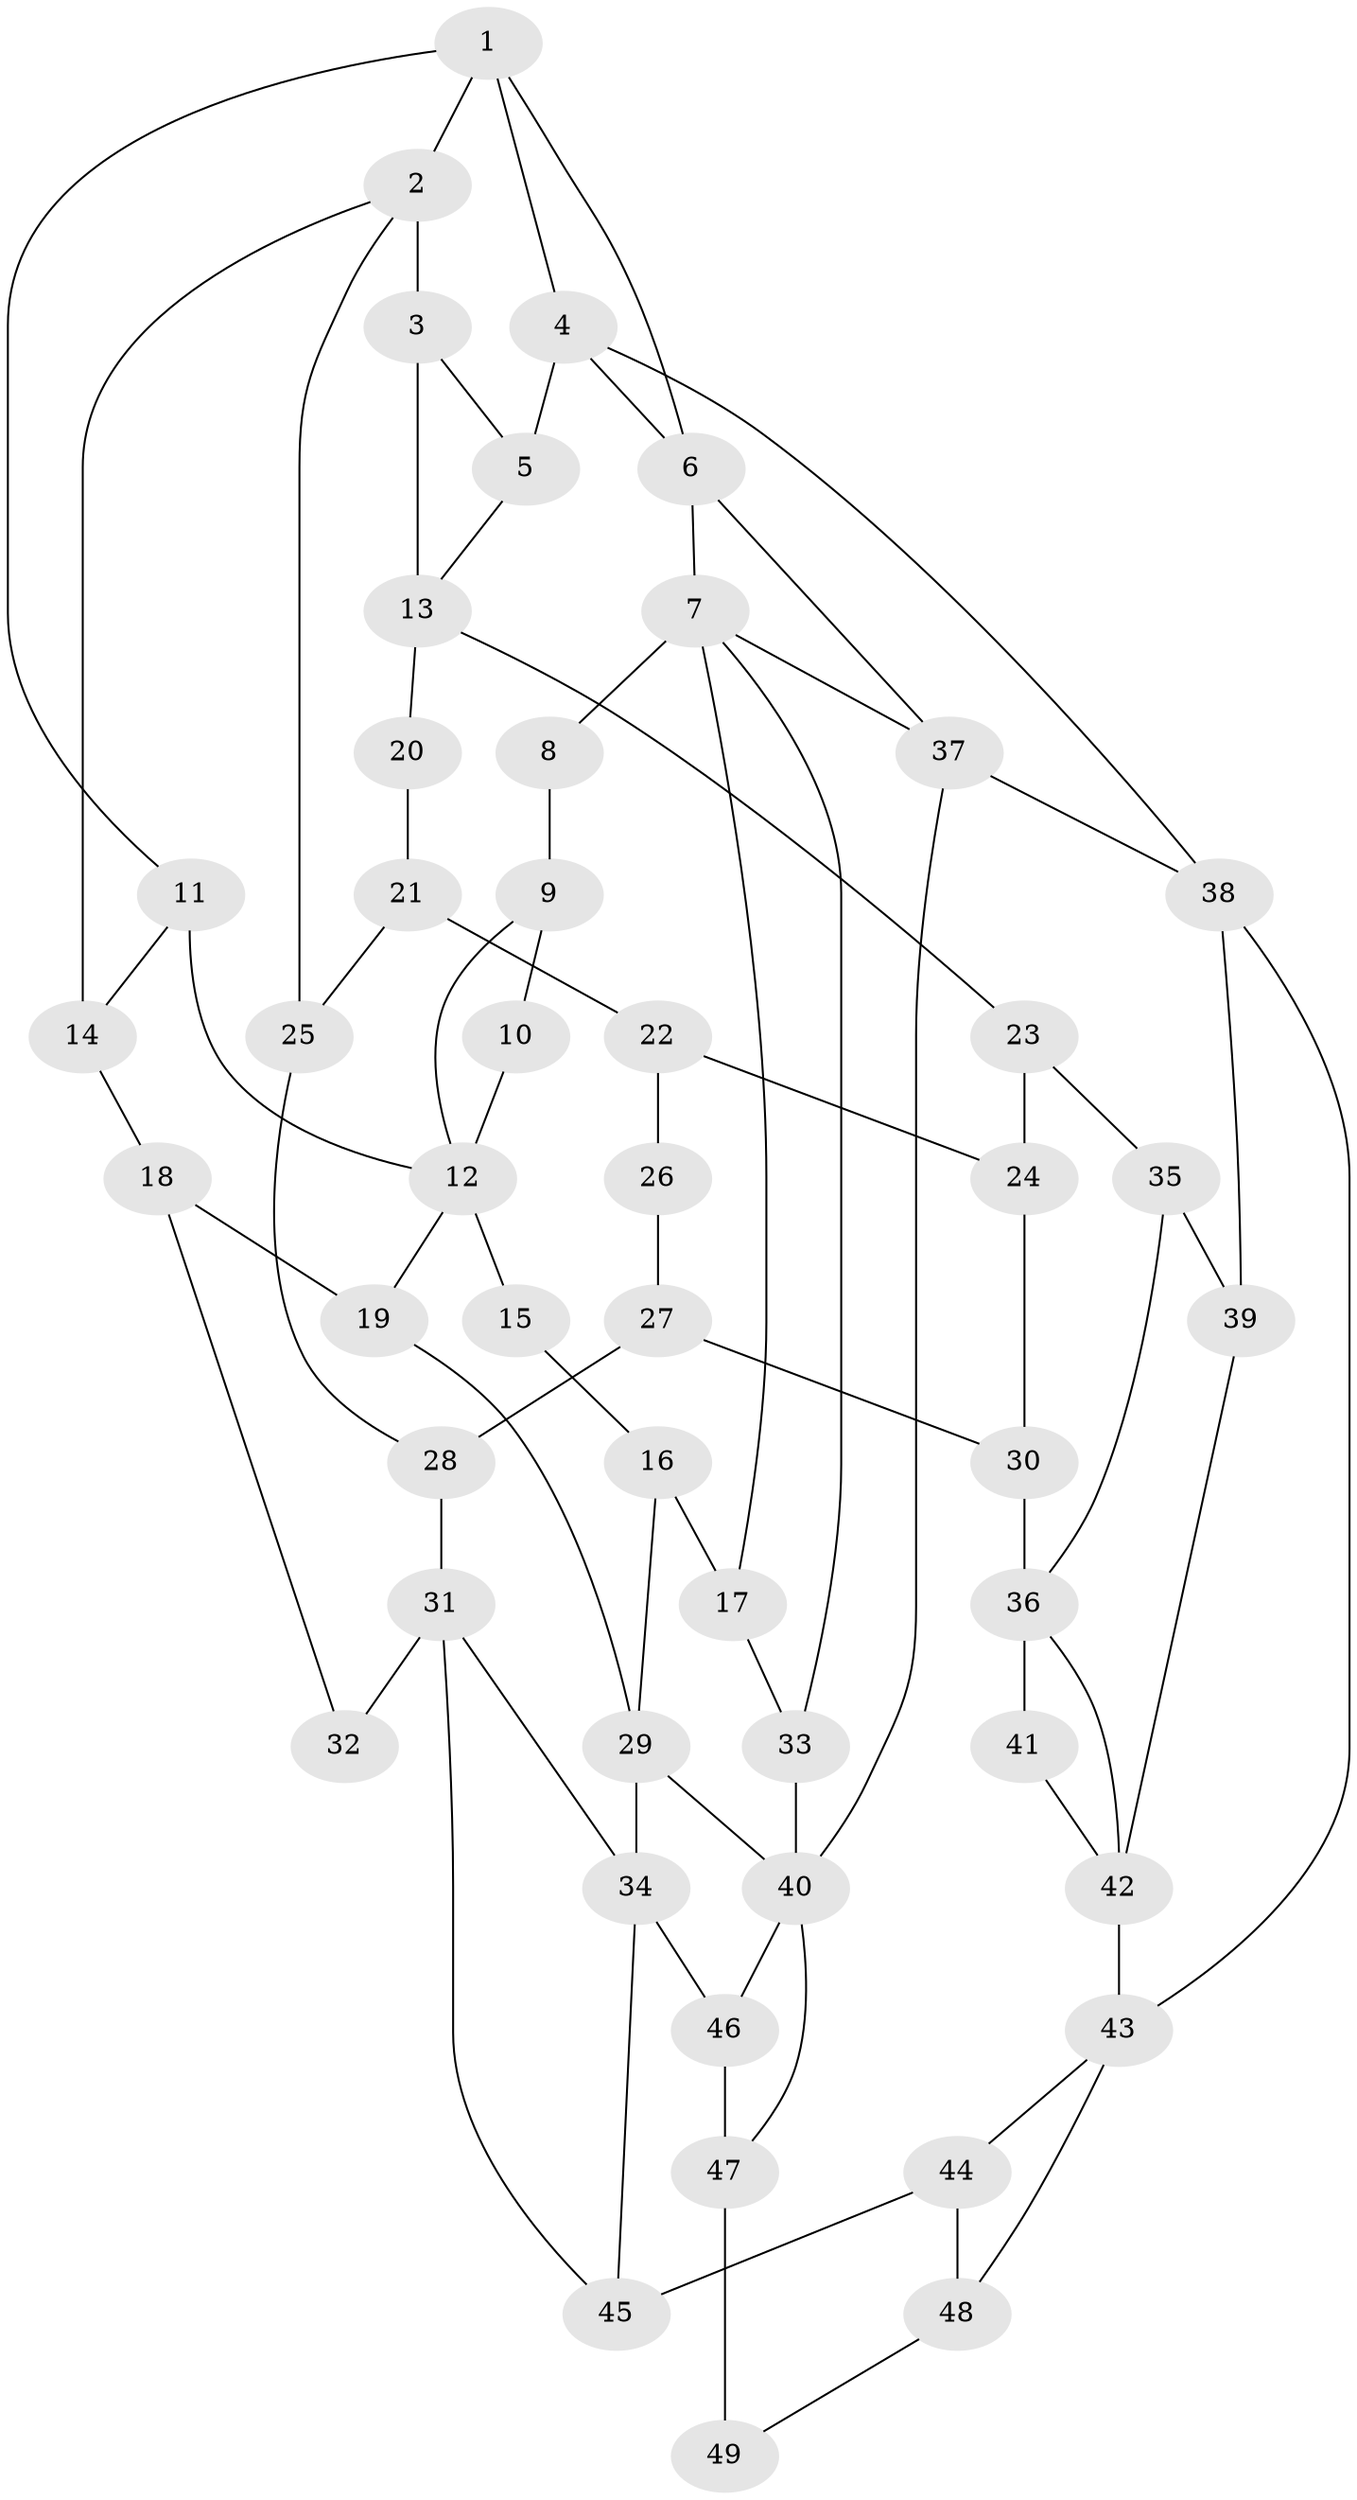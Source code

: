 // original degree distribution, {4: 0.16326530612244897, 5: 0.5816326530612245, 3: 0.05102040816326531, 6: 0.20408163265306123}
// Generated by graph-tools (version 1.1) at 2025/38/03/09/25 02:38:35]
// undirected, 49 vertices, 79 edges
graph export_dot {
graph [start="1"]
  node [color=gray90,style=filled];
  1;
  2;
  3;
  4;
  5;
  6;
  7;
  8;
  9;
  10;
  11;
  12;
  13;
  14;
  15;
  16;
  17;
  18;
  19;
  20;
  21;
  22;
  23;
  24;
  25;
  26;
  27;
  28;
  29;
  30;
  31;
  32;
  33;
  34;
  35;
  36;
  37;
  38;
  39;
  40;
  41;
  42;
  43;
  44;
  45;
  46;
  47;
  48;
  49;
  1 -- 2 [weight=1.0];
  1 -- 4 [weight=1.0];
  1 -- 6 [weight=1.0];
  1 -- 11 [weight=1.0];
  2 -- 3 [weight=2.0];
  2 -- 14 [weight=1.0];
  2 -- 25 [weight=1.0];
  3 -- 5 [weight=1.0];
  3 -- 13 [weight=2.0];
  4 -- 5 [weight=1.0];
  4 -- 6 [weight=1.0];
  4 -- 38 [weight=1.0];
  5 -- 13 [weight=1.0];
  6 -- 7 [weight=1.0];
  6 -- 37 [weight=1.0];
  7 -- 8 [weight=2.0];
  7 -- 17 [weight=1.0];
  7 -- 33 [weight=1.0];
  7 -- 37 [weight=1.0];
  8 -- 9 [weight=1.0];
  9 -- 10 [weight=1.0];
  9 -- 12 [weight=1.0];
  10 -- 12 [weight=1.0];
  11 -- 12 [weight=1.0];
  11 -- 14 [weight=1.0];
  12 -- 15 [weight=2.0];
  12 -- 19 [weight=1.0];
  13 -- 20 [weight=1.0];
  13 -- 23 [weight=1.0];
  14 -- 18 [weight=1.0];
  15 -- 16 [weight=1.0];
  16 -- 17 [weight=4.0];
  16 -- 29 [weight=1.0];
  17 -- 33 [weight=1.0];
  18 -- 19 [weight=1.0];
  18 -- 32 [weight=1.0];
  19 -- 29 [weight=1.0];
  20 -- 21 [weight=1.0];
  21 -- 22 [weight=1.0];
  21 -- 25 [weight=1.0];
  22 -- 24 [weight=1.0];
  22 -- 26 [weight=2.0];
  23 -- 24 [weight=1.0];
  23 -- 35 [weight=1.0];
  24 -- 30 [weight=1.0];
  25 -- 28 [weight=1.0];
  26 -- 27 [weight=1.0];
  27 -- 28 [weight=2.0];
  27 -- 30 [weight=2.0];
  28 -- 31 [weight=2.0];
  29 -- 34 [weight=1.0];
  29 -- 40 [weight=1.0];
  30 -- 36 [weight=2.0];
  31 -- 32 [weight=2.0];
  31 -- 34 [weight=1.0];
  31 -- 45 [weight=1.0];
  33 -- 40 [weight=1.0];
  34 -- 45 [weight=1.0];
  34 -- 46 [weight=2.0];
  35 -- 36 [weight=1.0];
  35 -- 39 [weight=1.0];
  36 -- 41 [weight=2.0];
  36 -- 42 [weight=1.0];
  37 -- 38 [weight=1.0];
  37 -- 40 [weight=1.0];
  38 -- 39 [weight=1.0];
  38 -- 43 [weight=1.0];
  39 -- 42 [weight=1.0];
  40 -- 46 [weight=1.0];
  40 -- 47 [weight=1.0];
  41 -- 42 [weight=1.0];
  42 -- 43 [weight=3.0];
  43 -- 44 [weight=1.0];
  43 -- 48 [weight=1.0];
  44 -- 45 [weight=1.0];
  44 -- 48 [weight=1.0];
  46 -- 47 [weight=3.0];
  47 -- 49 [weight=2.0];
  48 -- 49 [weight=1.0];
}
